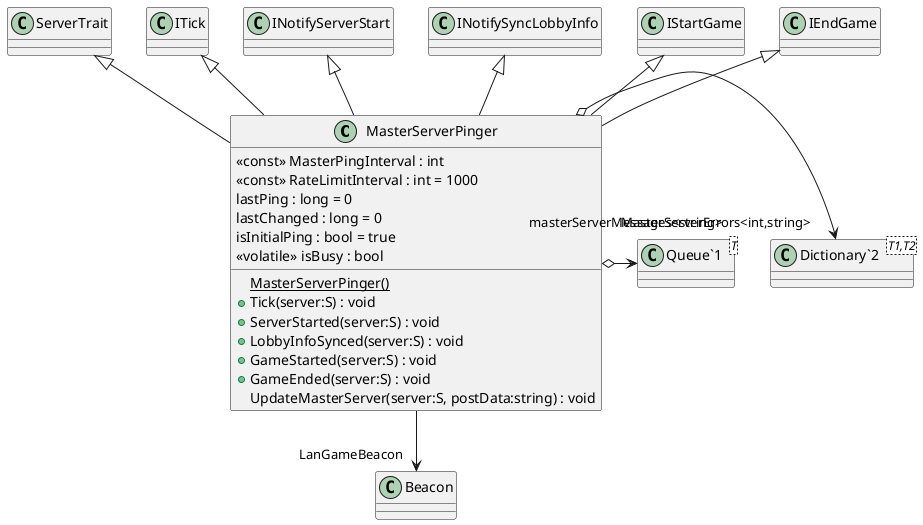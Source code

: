 @startuml
class MasterServerPinger {
    <<const>> MasterPingInterval : int
    <<const>> RateLimitInterval : int = 1000
    lastPing : long = 0
    lastChanged : long = 0
    isInitialPing : bool = true
    <<volatile>> isBusy : bool
    {static} MasterServerPinger()
    + Tick(server:S) : void
    + ServerStarted(server:S) : void
    + LobbyInfoSynced(server:S) : void
    + GameStarted(server:S) : void
    + GameEnded(server:S) : void
    UpdateMasterServer(server:S, postData:string) : void
}
class "Dictionary`2"<T1,T2> {
}
class "Queue`1"<T> {
}
ServerTrait <|-- MasterServerPinger
ITick <|-- MasterServerPinger
INotifyServerStart <|-- MasterServerPinger
INotifySyncLobbyInfo <|-- MasterServerPinger
IStartGame <|-- MasterServerPinger
IEndGame <|-- MasterServerPinger
MasterServerPinger --> "LanGameBeacon" Beacon
MasterServerPinger o-> "MasterServerErrors<int,string>" "Dictionary`2"
MasterServerPinger o-> "masterServerMessages<string>" "Queue`1"
@enduml
